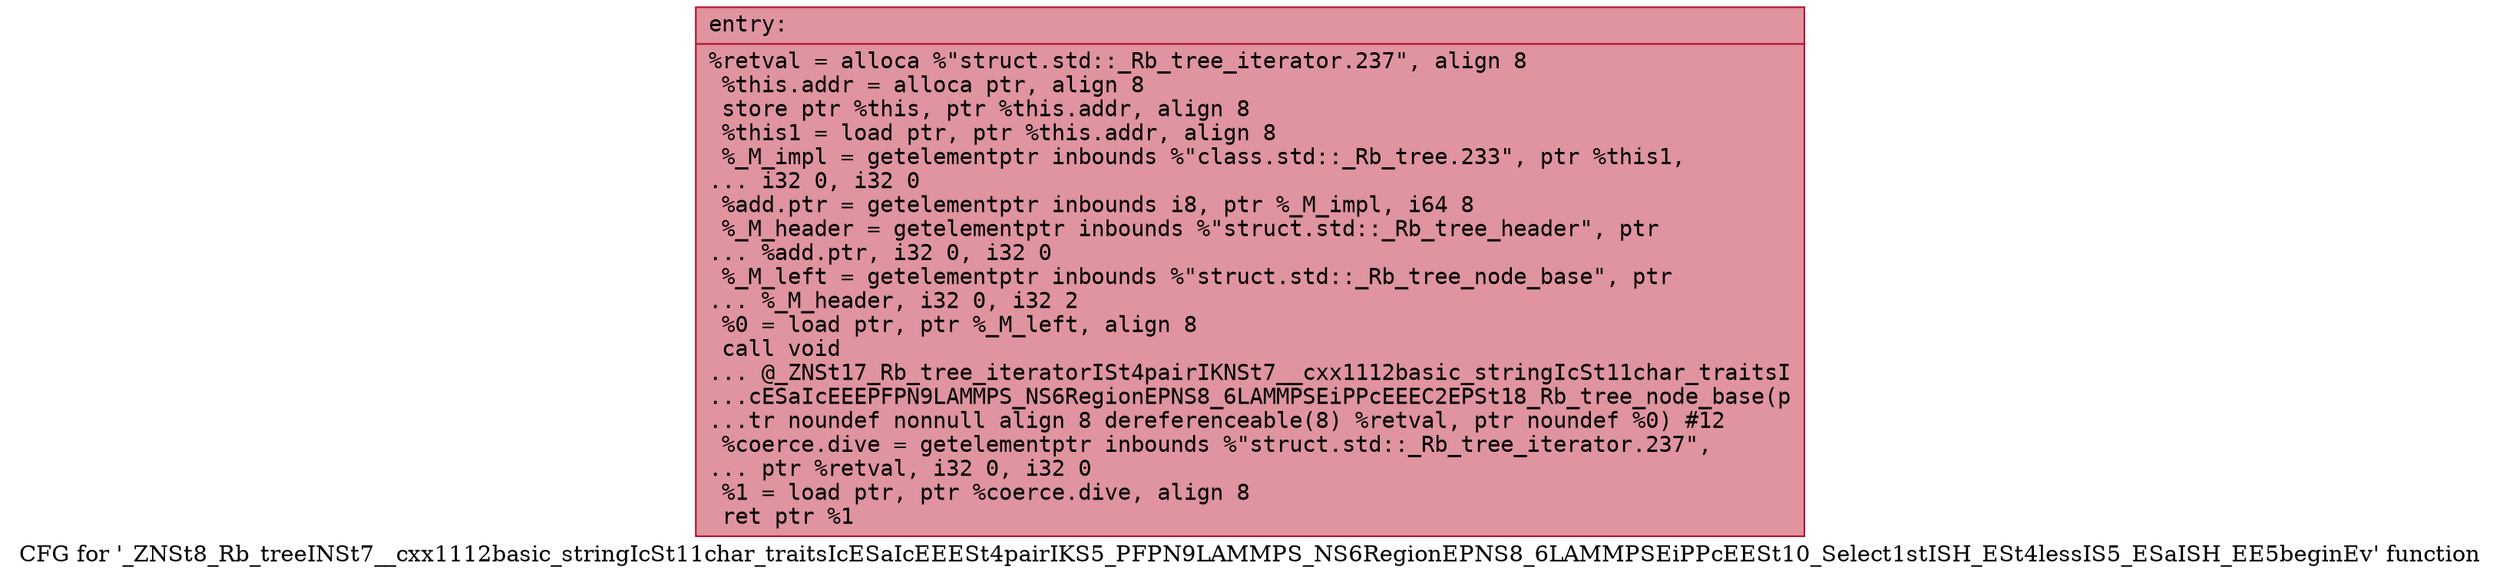 digraph "CFG for '_ZNSt8_Rb_treeINSt7__cxx1112basic_stringIcSt11char_traitsIcESaIcEEESt4pairIKS5_PFPN9LAMMPS_NS6RegionEPNS8_6LAMMPSEiPPcEESt10_Select1stISH_ESt4lessIS5_ESaISH_EE5beginEv' function" {
	label="CFG for '_ZNSt8_Rb_treeINSt7__cxx1112basic_stringIcSt11char_traitsIcESaIcEEESt4pairIKS5_PFPN9LAMMPS_NS6RegionEPNS8_6LAMMPSEiPPcEESt10_Select1stISH_ESt4lessIS5_ESaISH_EE5beginEv' function";

	Node0x562846b159c0 [shape=record,color="#b70d28ff", style=filled, fillcolor="#b70d2870" fontname="Courier",label="{entry:\l|  %retval = alloca %\"struct.std::_Rb_tree_iterator.237\", align 8\l  %this.addr = alloca ptr, align 8\l  store ptr %this, ptr %this.addr, align 8\l  %this1 = load ptr, ptr %this.addr, align 8\l  %_M_impl = getelementptr inbounds %\"class.std::_Rb_tree.233\", ptr %this1,\l... i32 0, i32 0\l  %add.ptr = getelementptr inbounds i8, ptr %_M_impl, i64 8\l  %_M_header = getelementptr inbounds %\"struct.std::_Rb_tree_header\", ptr\l... %add.ptr, i32 0, i32 0\l  %_M_left = getelementptr inbounds %\"struct.std::_Rb_tree_node_base\", ptr\l... %_M_header, i32 0, i32 2\l  %0 = load ptr, ptr %_M_left, align 8\l  call void\l... @_ZNSt17_Rb_tree_iteratorISt4pairIKNSt7__cxx1112basic_stringIcSt11char_traitsI\l...cESaIcEEEPFPN9LAMMPS_NS6RegionEPNS8_6LAMMPSEiPPcEEEC2EPSt18_Rb_tree_node_base(p\l...tr noundef nonnull align 8 dereferenceable(8) %retval, ptr noundef %0) #12\l  %coerce.dive = getelementptr inbounds %\"struct.std::_Rb_tree_iterator.237\",\l... ptr %retval, i32 0, i32 0\l  %1 = load ptr, ptr %coerce.dive, align 8\l  ret ptr %1\l}"];
}
